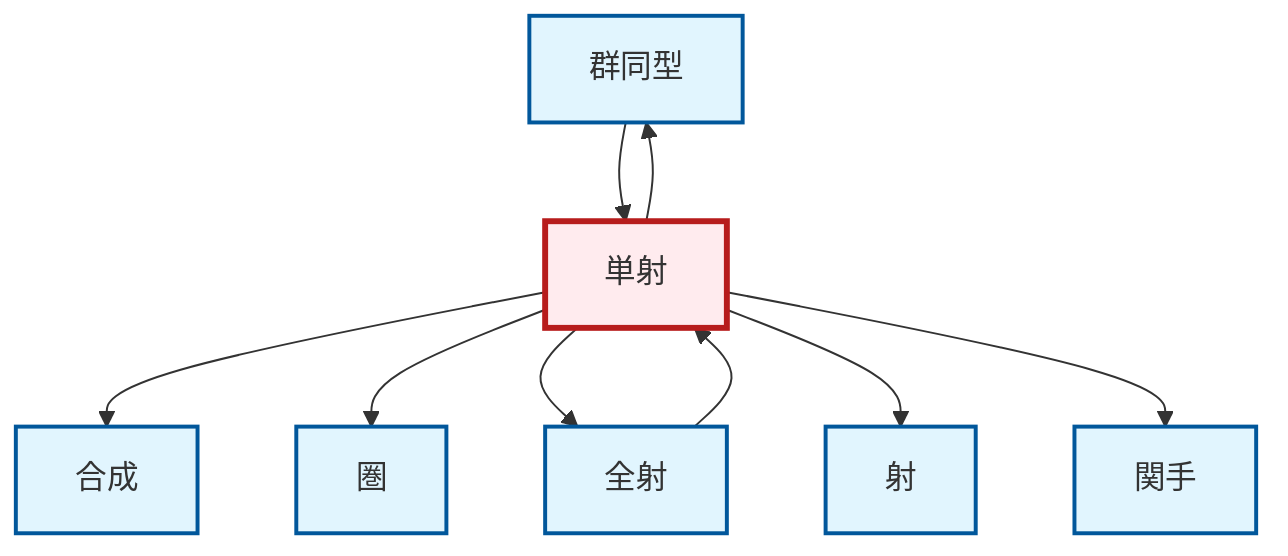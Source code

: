 graph TD
    classDef definition fill:#e1f5fe,stroke:#01579b,stroke-width:2px
    classDef theorem fill:#f3e5f5,stroke:#4a148c,stroke-width:2px
    classDef axiom fill:#fff3e0,stroke:#e65100,stroke-width:2px
    classDef example fill:#e8f5e9,stroke:#1b5e20,stroke-width:2px
    classDef current fill:#ffebee,stroke:#b71c1c,stroke-width:3px
    def-morphism["射"]:::definition
    def-isomorphism["群同型"]:::definition
    def-composition["合成"]:::definition
    def-functor["関手"]:::definition
    def-category["圏"]:::definition
    def-monomorphism["単射"]:::definition
    def-epimorphism["全射"]:::definition
    def-monomorphism --> def-composition
    def-isomorphism --> def-monomorphism
    def-monomorphism --> def-category
    def-monomorphism --> def-epimorphism
    def-epimorphism --> def-monomorphism
    def-monomorphism --> def-morphism
    def-monomorphism --> def-functor
    def-monomorphism --> def-isomorphism
    class def-monomorphism current